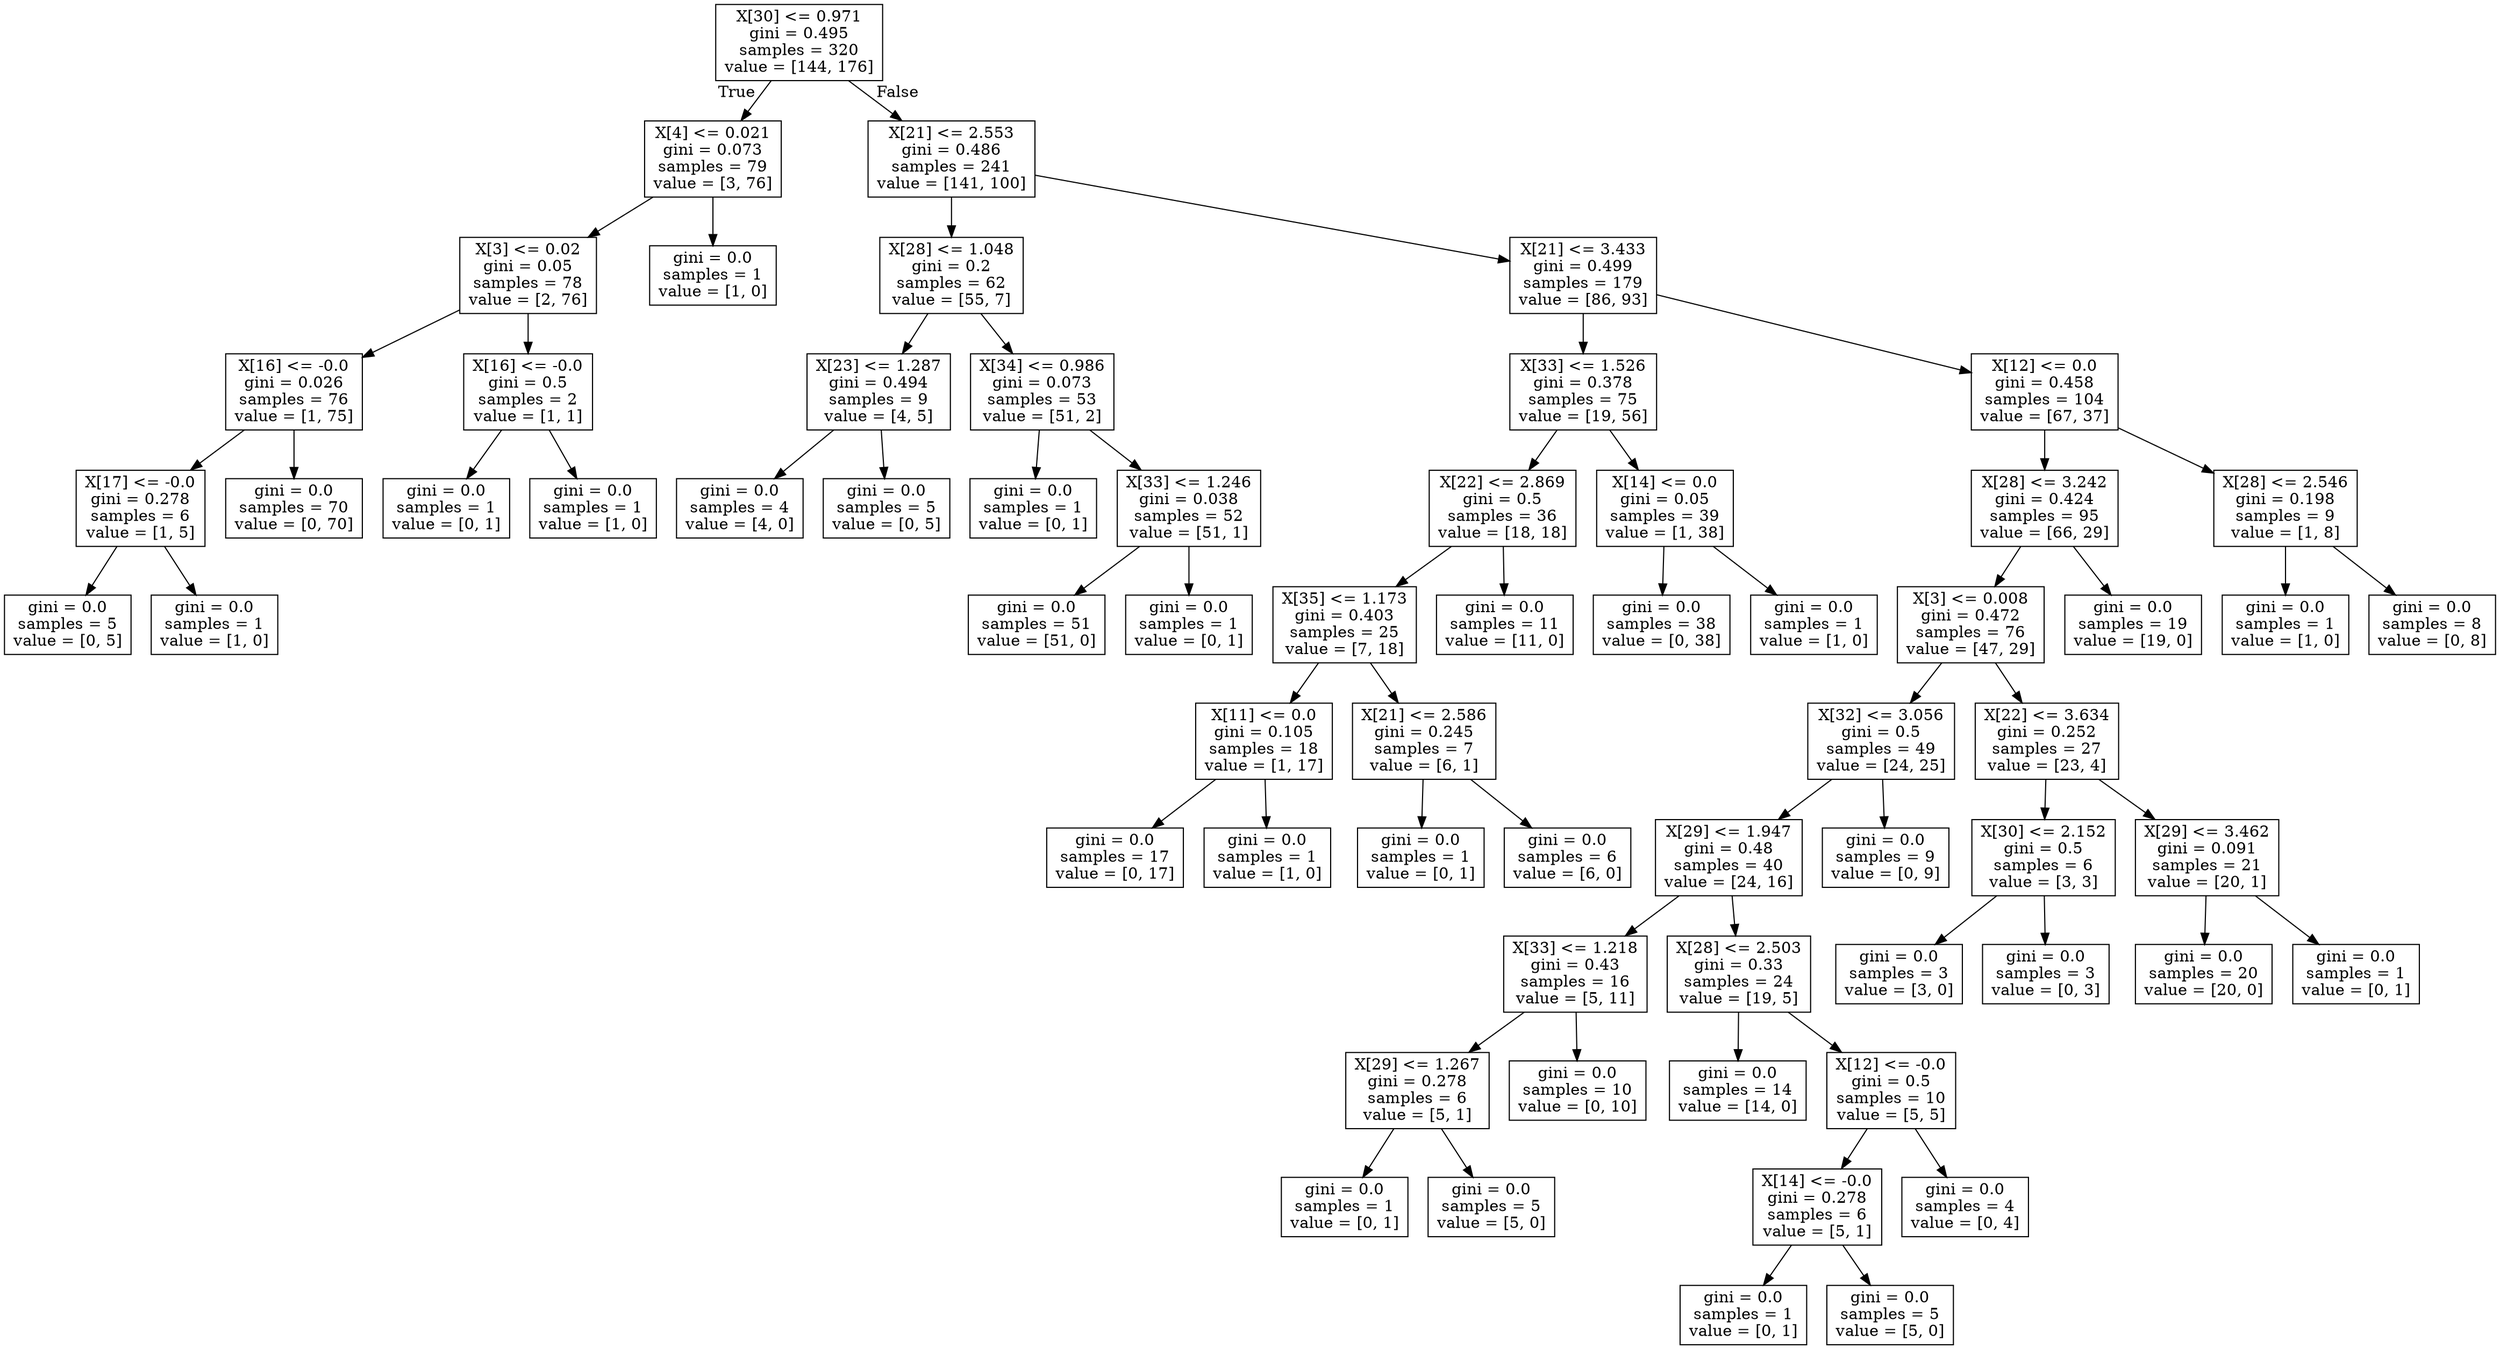 digraph Tree {
node [shape=box] ;
0 [label="X[30] <= 0.971\ngini = 0.495\nsamples = 320\nvalue = [144, 176]"] ;
1 [label="X[4] <= 0.021\ngini = 0.073\nsamples = 79\nvalue = [3, 76]"] ;
0 -> 1 [labeldistance=2.5, labelangle=45, headlabel="True"] ;
2 [label="X[3] <= 0.02\ngini = 0.05\nsamples = 78\nvalue = [2, 76]"] ;
1 -> 2 ;
3 [label="X[16] <= -0.0\ngini = 0.026\nsamples = 76\nvalue = [1, 75]"] ;
2 -> 3 ;
4 [label="X[17] <= -0.0\ngini = 0.278\nsamples = 6\nvalue = [1, 5]"] ;
3 -> 4 ;
5 [label="gini = 0.0\nsamples = 5\nvalue = [0, 5]"] ;
4 -> 5 ;
6 [label="gini = 0.0\nsamples = 1\nvalue = [1, 0]"] ;
4 -> 6 ;
7 [label="gini = 0.0\nsamples = 70\nvalue = [0, 70]"] ;
3 -> 7 ;
8 [label="X[16] <= -0.0\ngini = 0.5\nsamples = 2\nvalue = [1, 1]"] ;
2 -> 8 ;
9 [label="gini = 0.0\nsamples = 1\nvalue = [0, 1]"] ;
8 -> 9 ;
10 [label="gini = 0.0\nsamples = 1\nvalue = [1, 0]"] ;
8 -> 10 ;
11 [label="gini = 0.0\nsamples = 1\nvalue = [1, 0]"] ;
1 -> 11 ;
12 [label="X[21] <= 2.553\ngini = 0.486\nsamples = 241\nvalue = [141, 100]"] ;
0 -> 12 [labeldistance=2.5, labelangle=-45, headlabel="False"] ;
13 [label="X[28] <= 1.048\ngini = 0.2\nsamples = 62\nvalue = [55, 7]"] ;
12 -> 13 ;
14 [label="X[23] <= 1.287\ngini = 0.494\nsamples = 9\nvalue = [4, 5]"] ;
13 -> 14 ;
15 [label="gini = 0.0\nsamples = 4\nvalue = [4, 0]"] ;
14 -> 15 ;
16 [label="gini = 0.0\nsamples = 5\nvalue = [0, 5]"] ;
14 -> 16 ;
17 [label="X[34] <= 0.986\ngini = 0.073\nsamples = 53\nvalue = [51, 2]"] ;
13 -> 17 ;
18 [label="gini = 0.0\nsamples = 1\nvalue = [0, 1]"] ;
17 -> 18 ;
19 [label="X[33] <= 1.246\ngini = 0.038\nsamples = 52\nvalue = [51, 1]"] ;
17 -> 19 ;
20 [label="gini = 0.0\nsamples = 51\nvalue = [51, 0]"] ;
19 -> 20 ;
21 [label="gini = 0.0\nsamples = 1\nvalue = [0, 1]"] ;
19 -> 21 ;
22 [label="X[21] <= 3.433\ngini = 0.499\nsamples = 179\nvalue = [86, 93]"] ;
12 -> 22 ;
23 [label="X[33] <= 1.526\ngini = 0.378\nsamples = 75\nvalue = [19, 56]"] ;
22 -> 23 ;
24 [label="X[22] <= 2.869\ngini = 0.5\nsamples = 36\nvalue = [18, 18]"] ;
23 -> 24 ;
25 [label="X[35] <= 1.173\ngini = 0.403\nsamples = 25\nvalue = [7, 18]"] ;
24 -> 25 ;
26 [label="X[11] <= 0.0\ngini = 0.105\nsamples = 18\nvalue = [1, 17]"] ;
25 -> 26 ;
27 [label="gini = 0.0\nsamples = 17\nvalue = [0, 17]"] ;
26 -> 27 ;
28 [label="gini = 0.0\nsamples = 1\nvalue = [1, 0]"] ;
26 -> 28 ;
29 [label="X[21] <= 2.586\ngini = 0.245\nsamples = 7\nvalue = [6, 1]"] ;
25 -> 29 ;
30 [label="gini = 0.0\nsamples = 1\nvalue = [0, 1]"] ;
29 -> 30 ;
31 [label="gini = 0.0\nsamples = 6\nvalue = [6, 0]"] ;
29 -> 31 ;
32 [label="gini = 0.0\nsamples = 11\nvalue = [11, 0]"] ;
24 -> 32 ;
33 [label="X[14] <= 0.0\ngini = 0.05\nsamples = 39\nvalue = [1, 38]"] ;
23 -> 33 ;
34 [label="gini = 0.0\nsamples = 38\nvalue = [0, 38]"] ;
33 -> 34 ;
35 [label="gini = 0.0\nsamples = 1\nvalue = [1, 0]"] ;
33 -> 35 ;
36 [label="X[12] <= 0.0\ngini = 0.458\nsamples = 104\nvalue = [67, 37]"] ;
22 -> 36 ;
37 [label="X[28] <= 3.242\ngini = 0.424\nsamples = 95\nvalue = [66, 29]"] ;
36 -> 37 ;
38 [label="X[3] <= 0.008\ngini = 0.472\nsamples = 76\nvalue = [47, 29]"] ;
37 -> 38 ;
39 [label="X[32] <= 3.056\ngini = 0.5\nsamples = 49\nvalue = [24, 25]"] ;
38 -> 39 ;
40 [label="X[29] <= 1.947\ngini = 0.48\nsamples = 40\nvalue = [24, 16]"] ;
39 -> 40 ;
41 [label="X[33] <= 1.218\ngini = 0.43\nsamples = 16\nvalue = [5, 11]"] ;
40 -> 41 ;
42 [label="X[29] <= 1.267\ngini = 0.278\nsamples = 6\nvalue = [5, 1]"] ;
41 -> 42 ;
43 [label="gini = 0.0\nsamples = 1\nvalue = [0, 1]"] ;
42 -> 43 ;
44 [label="gini = 0.0\nsamples = 5\nvalue = [5, 0]"] ;
42 -> 44 ;
45 [label="gini = 0.0\nsamples = 10\nvalue = [0, 10]"] ;
41 -> 45 ;
46 [label="X[28] <= 2.503\ngini = 0.33\nsamples = 24\nvalue = [19, 5]"] ;
40 -> 46 ;
47 [label="gini = 0.0\nsamples = 14\nvalue = [14, 0]"] ;
46 -> 47 ;
48 [label="X[12] <= -0.0\ngini = 0.5\nsamples = 10\nvalue = [5, 5]"] ;
46 -> 48 ;
49 [label="X[14] <= -0.0\ngini = 0.278\nsamples = 6\nvalue = [5, 1]"] ;
48 -> 49 ;
50 [label="gini = 0.0\nsamples = 1\nvalue = [0, 1]"] ;
49 -> 50 ;
51 [label="gini = 0.0\nsamples = 5\nvalue = [5, 0]"] ;
49 -> 51 ;
52 [label="gini = 0.0\nsamples = 4\nvalue = [0, 4]"] ;
48 -> 52 ;
53 [label="gini = 0.0\nsamples = 9\nvalue = [0, 9]"] ;
39 -> 53 ;
54 [label="X[22] <= 3.634\ngini = 0.252\nsamples = 27\nvalue = [23, 4]"] ;
38 -> 54 ;
55 [label="X[30] <= 2.152\ngini = 0.5\nsamples = 6\nvalue = [3, 3]"] ;
54 -> 55 ;
56 [label="gini = 0.0\nsamples = 3\nvalue = [3, 0]"] ;
55 -> 56 ;
57 [label="gini = 0.0\nsamples = 3\nvalue = [0, 3]"] ;
55 -> 57 ;
58 [label="X[29] <= 3.462\ngini = 0.091\nsamples = 21\nvalue = [20, 1]"] ;
54 -> 58 ;
59 [label="gini = 0.0\nsamples = 20\nvalue = [20, 0]"] ;
58 -> 59 ;
60 [label="gini = 0.0\nsamples = 1\nvalue = [0, 1]"] ;
58 -> 60 ;
61 [label="gini = 0.0\nsamples = 19\nvalue = [19, 0]"] ;
37 -> 61 ;
62 [label="X[28] <= 2.546\ngini = 0.198\nsamples = 9\nvalue = [1, 8]"] ;
36 -> 62 ;
63 [label="gini = 0.0\nsamples = 1\nvalue = [1, 0]"] ;
62 -> 63 ;
64 [label="gini = 0.0\nsamples = 8\nvalue = [0, 8]"] ;
62 -> 64 ;
}